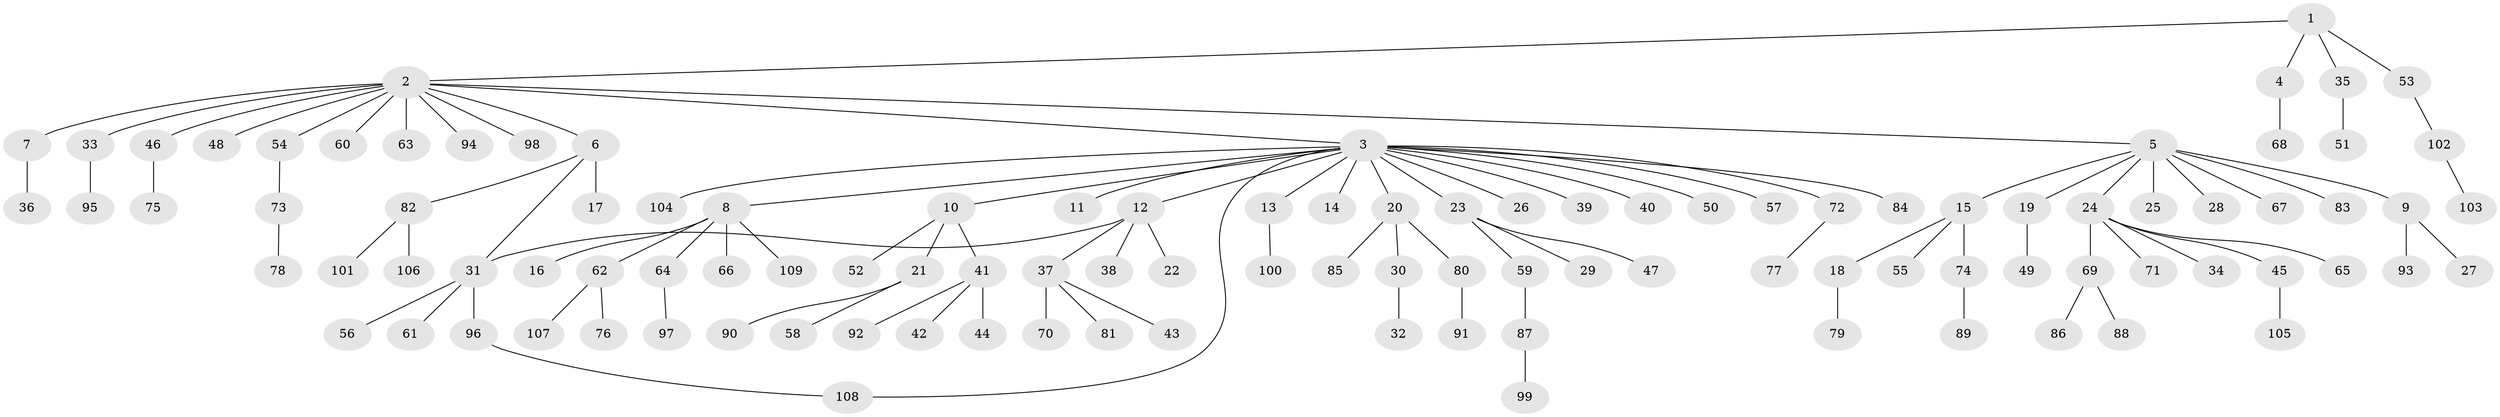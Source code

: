 // Generated by graph-tools (version 1.1) at 2025/35/03/09/25 02:35:32]
// undirected, 109 vertices, 110 edges
graph export_dot {
graph [start="1"]
  node [color=gray90,style=filled];
  1;
  2;
  3;
  4;
  5;
  6;
  7;
  8;
  9;
  10;
  11;
  12;
  13;
  14;
  15;
  16;
  17;
  18;
  19;
  20;
  21;
  22;
  23;
  24;
  25;
  26;
  27;
  28;
  29;
  30;
  31;
  32;
  33;
  34;
  35;
  36;
  37;
  38;
  39;
  40;
  41;
  42;
  43;
  44;
  45;
  46;
  47;
  48;
  49;
  50;
  51;
  52;
  53;
  54;
  55;
  56;
  57;
  58;
  59;
  60;
  61;
  62;
  63;
  64;
  65;
  66;
  67;
  68;
  69;
  70;
  71;
  72;
  73;
  74;
  75;
  76;
  77;
  78;
  79;
  80;
  81;
  82;
  83;
  84;
  85;
  86;
  87;
  88;
  89;
  90;
  91;
  92;
  93;
  94;
  95;
  96;
  97;
  98;
  99;
  100;
  101;
  102;
  103;
  104;
  105;
  106;
  107;
  108;
  109;
  1 -- 2;
  1 -- 4;
  1 -- 35;
  1 -- 53;
  2 -- 3;
  2 -- 5;
  2 -- 6;
  2 -- 7;
  2 -- 33;
  2 -- 46;
  2 -- 48;
  2 -- 54;
  2 -- 60;
  2 -- 63;
  2 -- 94;
  2 -- 98;
  3 -- 8;
  3 -- 10;
  3 -- 11;
  3 -- 12;
  3 -- 13;
  3 -- 14;
  3 -- 20;
  3 -- 23;
  3 -- 26;
  3 -- 39;
  3 -- 40;
  3 -- 50;
  3 -- 57;
  3 -- 72;
  3 -- 84;
  3 -- 104;
  3 -- 108;
  4 -- 68;
  5 -- 9;
  5 -- 15;
  5 -- 19;
  5 -- 24;
  5 -- 25;
  5 -- 28;
  5 -- 67;
  5 -- 83;
  6 -- 17;
  6 -- 31;
  6 -- 82;
  7 -- 36;
  8 -- 16;
  8 -- 62;
  8 -- 64;
  8 -- 66;
  8 -- 109;
  9 -- 27;
  9 -- 93;
  10 -- 21;
  10 -- 41;
  10 -- 52;
  12 -- 22;
  12 -- 31;
  12 -- 37;
  12 -- 38;
  13 -- 100;
  15 -- 18;
  15 -- 55;
  15 -- 74;
  18 -- 79;
  19 -- 49;
  20 -- 30;
  20 -- 80;
  20 -- 85;
  21 -- 58;
  21 -- 90;
  23 -- 29;
  23 -- 47;
  23 -- 59;
  24 -- 34;
  24 -- 45;
  24 -- 65;
  24 -- 69;
  24 -- 71;
  30 -- 32;
  31 -- 56;
  31 -- 61;
  31 -- 96;
  33 -- 95;
  35 -- 51;
  37 -- 43;
  37 -- 70;
  37 -- 81;
  41 -- 42;
  41 -- 44;
  41 -- 92;
  45 -- 105;
  46 -- 75;
  53 -- 102;
  54 -- 73;
  59 -- 87;
  62 -- 76;
  62 -- 107;
  64 -- 97;
  69 -- 86;
  69 -- 88;
  72 -- 77;
  73 -- 78;
  74 -- 89;
  80 -- 91;
  82 -- 101;
  82 -- 106;
  87 -- 99;
  96 -- 108;
  102 -- 103;
}
